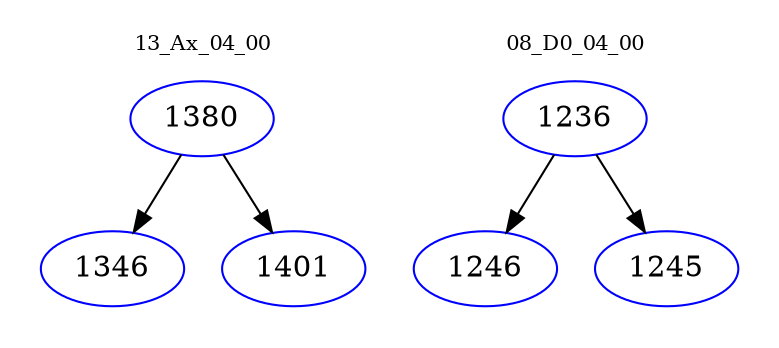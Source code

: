 digraph{
subgraph cluster_0 {
color = white
label = "13_Ax_04_00";
fontsize=10;
T0_1380 [label="1380", color="blue"]
T0_1380 -> T0_1346 [color="black"]
T0_1346 [label="1346", color="blue"]
T0_1380 -> T0_1401 [color="black"]
T0_1401 [label="1401", color="blue"]
}
subgraph cluster_1 {
color = white
label = "08_D0_04_00";
fontsize=10;
T1_1236 [label="1236", color="blue"]
T1_1236 -> T1_1246 [color="black"]
T1_1246 [label="1246", color="blue"]
T1_1236 -> T1_1245 [color="black"]
T1_1245 [label="1245", color="blue"]
}
}
